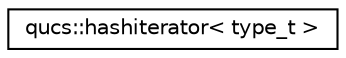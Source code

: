 digraph G
{
  edge [fontname="Helvetica",fontsize="10",labelfontname="Helvetica",labelfontsize="10"];
  node [fontname="Helvetica",fontsize="10",shape=record];
  rankdir="LR";
  Node1 [label="qucs::hashiterator\< type_t \>",height=0.2,width=0.4,color="black", fillcolor="white", style="filled",URL="$classqucs_1_1hashiterator.html"];
}
